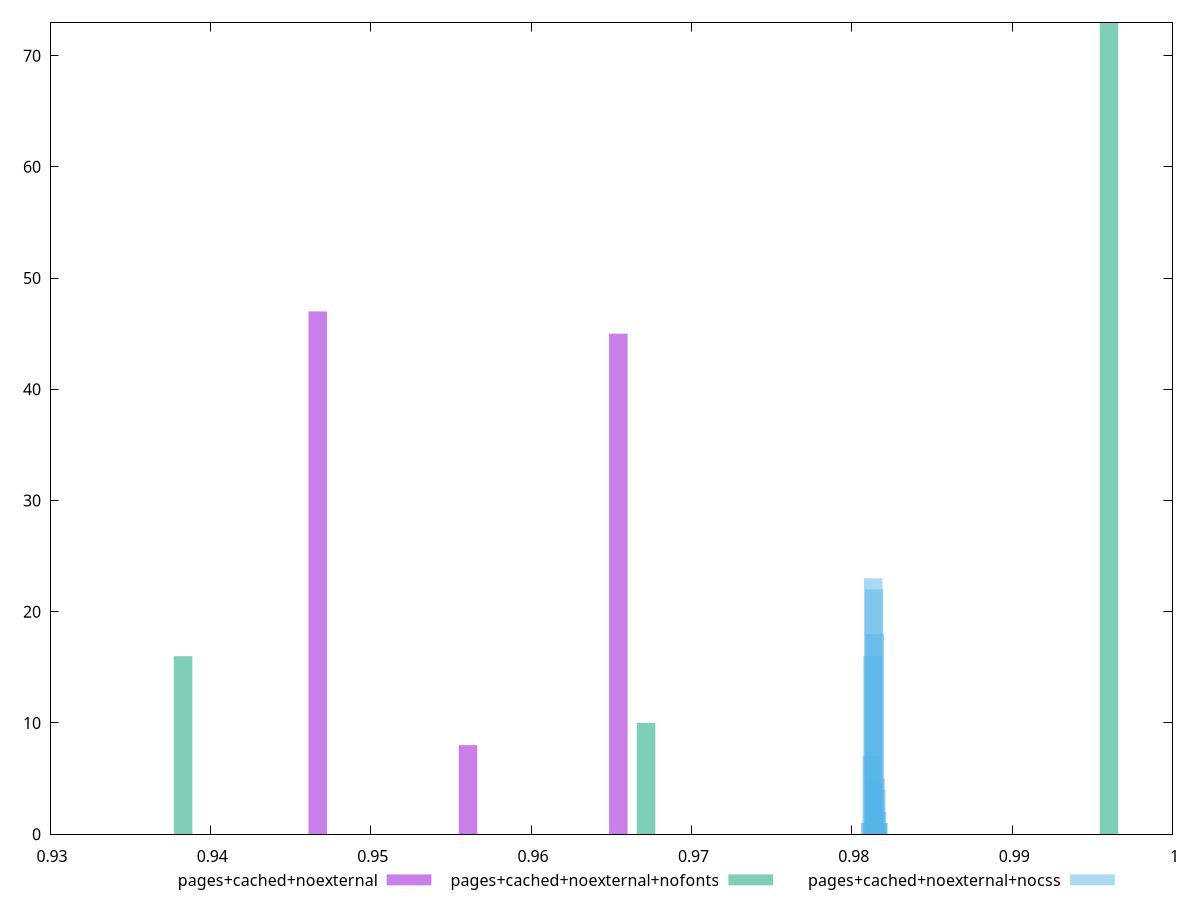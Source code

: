 $_pagesCachedNoexternal <<EOF
0.9466947766712873 47
0.9560679922818942 8
0.965441207892501 45
EOF
$_pagesCachedNoexternalNofonts <<EOF
0.9960408111512244 73
0.9382993148526028 16
0.9671700630019135 10
0.981605437076569 1
EOF
$_pagesCachedNoexternalNocss <<EOF
0.9813409810214593 23
0.9812464713685463 7
0.9814354906743722 18
0.9812937261950028 16
0.9815300003272851 4
0.9813882358479157 22
0.9814827455008286 5
0.9815772551537416 2
0.9811519617156333 1
0.9811992165420899 1
0.9816717648066545 1
EOF
set key outside below
set terminal pngcairo
set output "report_00005_2020-11-02T22-26-11.212Z/first-contentful-paint/first-contentful-paint_pages+cached+noexternal_pages+cached+noexternal+nofonts_pages+cached+noexternal+nocss+hist.png"
set boxwidth 0.0011548299259724337
set style fill transparent solid 0.5 noborder
set yrange [0:73]
plot $_pagesCachedNoexternal title "pages+cached+noexternal" with boxes ,$_pagesCachedNoexternalNofonts title "pages+cached+noexternal+nofonts" with boxes ,$_pagesCachedNoexternalNocss title "pages+cached+noexternal+nocss" with boxes ,